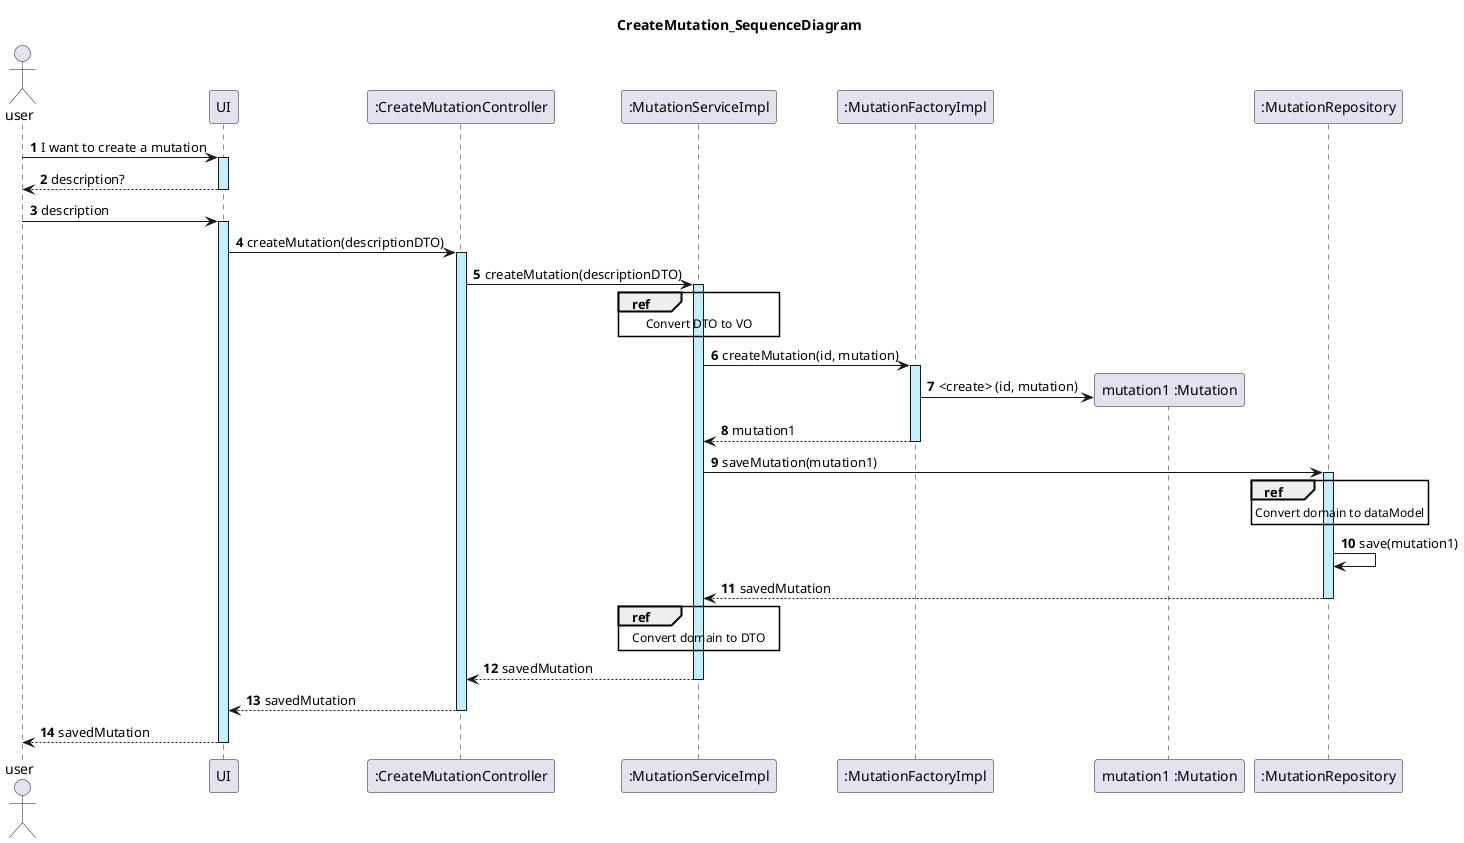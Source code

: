 @startuml
actor user
autonumber

title: CreateMutation_SequenceDiagram

user -> UI ++ #application : I want to create a mutation
UI --> user -- : description?
user -> UI ++ #application : description
UI -> ":CreateMutationController" as CMC ++ #application : createMutation(descriptionDTO)
CMC -> ":MutationServiceImpl" as MS ++ #application : createMutation(descriptionDTO)
ref over MS
    Convert DTO to VO
end ref
MS -> ":MutationFactoryImpl" as MF ++ #application : createMutation(id, mutation)

create "mutation1 :Mutation" as MT
MF -> MT : <create> (id, mutation)
MF --> MS -- : mutation1

MS -> ":MutationRepository" as MR ++ #application : saveMutation(mutation1)
ref over MR
    Convert domain to dataModel
end ref
MR -> MR : save(mutation1)
MR --> MS  -- : savedMutation

ref over MS
    Convert domain to DTO
end ref

MS --> CMC -- : savedMutation
CMC --> UI -- : savedMutation
UI --> user -- : savedMutation

@enduml